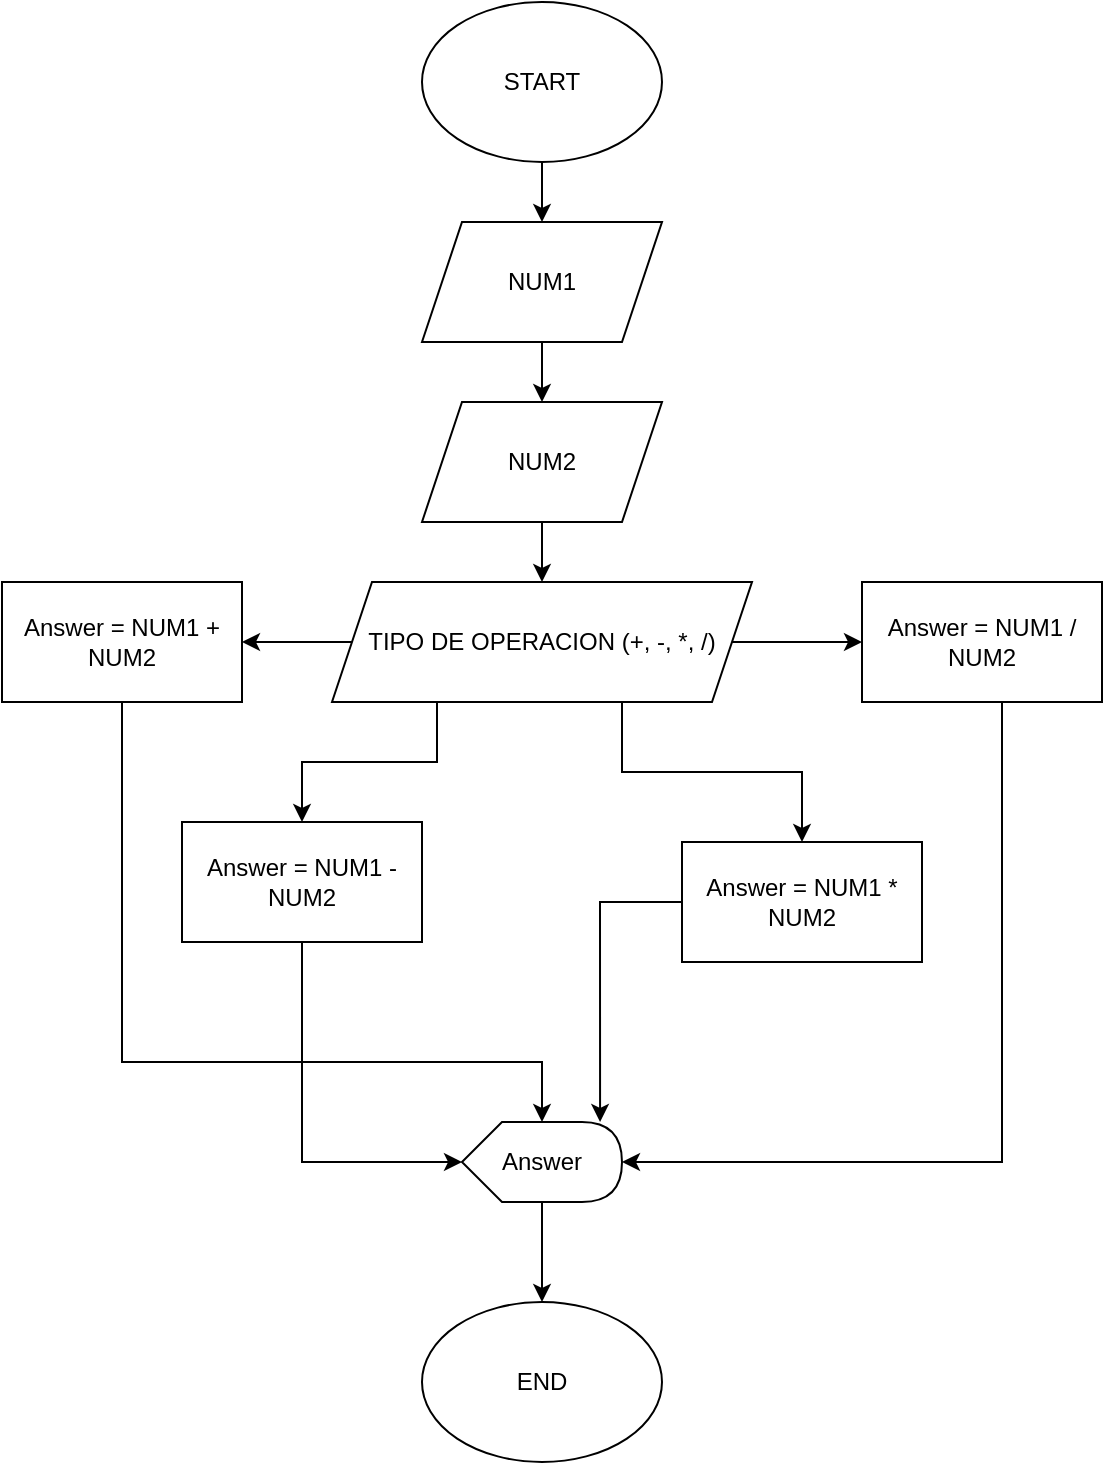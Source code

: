 <mxfile version="17.1.3" type="github">
  <diagram id="KIS1H9DWTQLuKMznqmNU" name="Page-1">
    <mxGraphModel dx="1383" dy="903" grid="1" gridSize="10" guides="1" tooltips="1" connect="1" arrows="1" fold="1" page="1" pageScale="1" pageWidth="827" pageHeight="1169" math="0" shadow="0">
      <root>
        <mxCell id="0" />
        <mxCell id="1" parent="0" />
        <mxCell id="c_pyRpQ3Ds_td3GGZ1pk-3" style="edgeStyle=orthogonalEdgeStyle;rounded=0;orthogonalLoop=1;jettySize=auto;html=1;entryX=0.5;entryY=0;entryDx=0;entryDy=0;" edge="1" parent="1" source="c_pyRpQ3Ds_td3GGZ1pk-1" target="c_pyRpQ3Ds_td3GGZ1pk-2">
          <mxGeometry relative="1" as="geometry" />
        </mxCell>
        <mxCell id="c_pyRpQ3Ds_td3GGZ1pk-1" value="START" style="ellipse;whiteSpace=wrap;html=1;" vertex="1" parent="1">
          <mxGeometry x="390" y="10" width="120" height="80" as="geometry" />
        </mxCell>
        <mxCell id="c_pyRpQ3Ds_td3GGZ1pk-5" value="" style="edgeStyle=orthogonalEdgeStyle;rounded=0;orthogonalLoop=1;jettySize=auto;html=1;" edge="1" parent="1" source="c_pyRpQ3Ds_td3GGZ1pk-2" target="c_pyRpQ3Ds_td3GGZ1pk-4">
          <mxGeometry relative="1" as="geometry" />
        </mxCell>
        <mxCell id="c_pyRpQ3Ds_td3GGZ1pk-2" value="NUM1" style="shape=parallelogram;perimeter=parallelogramPerimeter;whiteSpace=wrap;html=1;fixedSize=1;" vertex="1" parent="1">
          <mxGeometry x="390" y="120" width="120" height="60" as="geometry" />
        </mxCell>
        <mxCell id="c_pyRpQ3Ds_td3GGZ1pk-8" value="" style="edgeStyle=orthogonalEdgeStyle;rounded=0;orthogonalLoop=1;jettySize=auto;html=1;" edge="1" parent="1" source="c_pyRpQ3Ds_td3GGZ1pk-4" target="c_pyRpQ3Ds_td3GGZ1pk-6">
          <mxGeometry relative="1" as="geometry" />
        </mxCell>
        <mxCell id="c_pyRpQ3Ds_td3GGZ1pk-4" value="NUM2" style="shape=parallelogram;perimeter=parallelogramPerimeter;whiteSpace=wrap;html=1;fixedSize=1;" vertex="1" parent="1">
          <mxGeometry x="390" y="210" width="120" height="60" as="geometry" />
        </mxCell>
        <mxCell id="c_pyRpQ3Ds_td3GGZ1pk-10" style="edgeStyle=orthogonalEdgeStyle;rounded=0;orthogonalLoop=1;jettySize=auto;html=1;exitX=0;exitY=0.5;exitDx=0;exitDy=0;entryX=1;entryY=0.5;entryDx=0;entryDy=0;" edge="1" parent="1" source="c_pyRpQ3Ds_td3GGZ1pk-6" target="c_pyRpQ3Ds_td3GGZ1pk-9">
          <mxGeometry relative="1" as="geometry" />
        </mxCell>
        <mxCell id="c_pyRpQ3Ds_td3GGZ1pk-12" style="edgeStyle=orthogonalEdgeStyle;rounded=0;orthogonalLoop=1;jettySize=auto;html=1;exitX=0.25;exitY=1;exitDx=0;exitDy=0;entryX=0.5;entryY=0;entryDx=0;entryDy=0;" edge="1" parent="1" source="c_pyRpQ3Ds_td3GGZ1pk-6" target="c_pyRpQ3Ds_td3GGZ1pk-11">
          <mxGeometry relative="1" as="geometry" />
        </mxCell>
        <mxCell id="c_pyRpQ3Ds_td3GGZ1pk-18" style="edgeStyle=orthogonalEdgeStyle;rounded=0;orthogonalLoop=1;jettySize=auto;html=1;entryX=0.5;entryY=0;entryDx=0;entryDy=0;" edge="1" parent="1" source="c_pyRpQ3Ds_td3GGZ1pk-6" target="c_pyRpQ3Ds_td3GGZ1pk-13">
          <mxGeometry relative="1" as="geometry">
            <Array as="points">
              <mxPoint x="490" y="395" />
              <mxPoint x="580" y="395" />
            </Array>
          </mxGeometry>
        </mxCell>
        <mxCell id="c_pyRpQ3Ds_td3GGZ1pk-19" style="edgeStyle=orthogonalEdgeStyle;rounded=0;orthogonalLoop=1;jettySize=auto;html=1;exitX=1;exitY=0.5;exitDx=0;exitDy=0;" edge="1" parent="1" source="c_pyRpQ3Ds_td3GGZ1pk-6" target="c_pyRpQ3Ds_td3GGZ1pk-15">
          <mxGeometry relative="1" as="geometry" />
        </mxCell>
        <mxCell id="c_pyRpQ3Ds_td3GGZ1pk-6" value="TIPO DE OPERACION (+, -, *, /)" style="shape=parallelogram;perimeter=parallelogramPerimeter;whiteSpace=wrap;html=1;fixedSize=1;" vertex="1" parent="1">
          <mxGeometry x="345" y="300" width="210" height="60" as="geometry" />
        </mxCell>
        <mxCell id="c_pyRpQ3Ds_td3GGZ1pk-21" style="edgeStyle=orthogonalEdgeStyle;rounded=0;orthogonalLoop=1;jettySize=auto;html=1;" edge="1" parent="1" source="c_pyRpQ3Ds_td3GGZ1pk-9" target="c_pyRpQ3Ds_td3GGZ1pk-20">
          <mxGeometry relative="1" as="geometry">
            <mxPoint x="270" y="621" as="targetPoint" />
            <Array as="points">
              <mxPoint x="240" y="540" />
              <mxPoint x="450" y="540" />
            </Array>
          </mxGeometry>
        </mxCell>
        <mxCell id="c_pyRpQ3Ds_td3GGZ1pk-9" value="Answer = NUM1 + NUM2" style="rounded=0;whiteSpace=wrap;html=1;" vertex="1" parent="1">
          <mxGeometry x="180" y="300" width="120" height="60" as="geometry" />
        </mxCell>
        <mxCell id="c_pyRpQ3Ds_td3GGZ1pk-22" style="edgeStyle=orthogonalEdgeStyle;rounded=0;orthogonalLoop=1;jettySize=auto;html=1;exitX=0.5;exitY=1;exitDx=0;exitDy=0;entryX=0;entryY=0.5;entryDx=0;entryDy=0;entryPerimeter=0;" edge="1" parent="1" source="c_pyRpQ3Ds_td3GGZ1pk-11" target="c_pyRpQ3Ds_td3GGZ1pk-20">
          <mxGeometry relative="1" as="geometry" />
        </mxCell>
        <mxCell id="c_pyRpQ3Ds_td3GGZ1pk-11" value="Answer = NUM1 - NUM2" style="rounded=0;whiteSpace=wrap;html=1;" vertex="1" parent="1">
          <mxGeometry x="270" y="420" width="120" height="60" as="geometry" />
        </mxCell>
        <mxCell id="c_pyRpQ3Ds_td3GGZ1pk-23" style="edgeStyle=orthogonalEdgeStyle;rounded=0;orthogonalLoop=1;jettySize=auto;html=1;entryX=0.863;entryY=0;entryDx=0;entryDy=0;entryPerimeter=0;" edge="1" parent="1" source="c_pyRpQ3Ds_td3GGZ1pk-13" target="c_pyRpQ3Ds_td3GGZ1pk-20">
          <mxGeometry relative="1" as="geometry" />
        </mxCell>
        <mxCell id="c_pyRpQ3Ds_td3GGZ1pk-13" value="Answer = NUM1 * NUM2" style="rounded=0;whiteSpace=wrap;html=1;" vertex="1" parent="1">
          <mxGeometry x="520" y="430" width="120" height="60" as="geometry" />
        </mxCell>
        <mxCell id="c_pyRpQ3Ds_td3GGZ1pk-24" style="edgeStyle=orthogonalEdgeStyle;rounded=0;orthogonalLoop=1;jettySize=auto;html=1;entryX=1;entryY=0.5;entryDx=0;entryDy=0;entryPerimeter=0;" edge="1" parent="1" source="c_pyRpQ3Ds_td3GGZ1pk-15" target="c_pyRpQ3Ds_td3GGZ1pk-20">
          <mxGeometry relative="1" as="geometry">
            <Array as="points">
              <mxPoint x="680" y="590" />
            </Array>
          </mxGeometry>
        </mxCell>
        <mxCell id="c_pyRpQ3Ds_td3GGZ1pk-15" value="Answer = NUM1 / NUM2" style="rounded=0;whiteSpace=wrap;html=1;" vertex="1" parent="1">
          <mxGeometry x="610" y="300" width="120" height="60" as="geometry" />
        </mxCell>
        <mxCell id="c_pyRpQ3Ds_td3GGZ1pk-26" value="" style="edgeStyle=orthogonalEdgeStyle;rounded=0;orthogonalLoop=1;jettySize=auto;html=1;" edge="1" parent="1" source="c_pyRpQ3Ds_td3GGZ1pk-20" target="c_pyRpQ3Ds_td3GGZ1pk-25">
          <mxGeometry relative="1" as="geometry" />
        </mxCell>
        <mxCell id="c_pyRpQ3Ds_td3GGZ1pk-20" value="Answer" style="shape=display;whiteSpace=wrap;html=1;" vertex="1" parent="1">
          <mxGeometry x="410" y="570" width="80" height="40" as="geometry" />
        </mxCell>
        <mxCell id="c_pyRpQ3Ds_td3GGZ1pk-25" value="END&lt;br&gt;" style="ellipse;whiteSpace=wrap;html=1;" vertex="1" parent="1">
          <mxGeometry x="390" y="660" width="120" height="80" as="geometry" />
        </mxCell>
      </root>
    </mxGraphModel>
  </diagram>
</mxfile>

